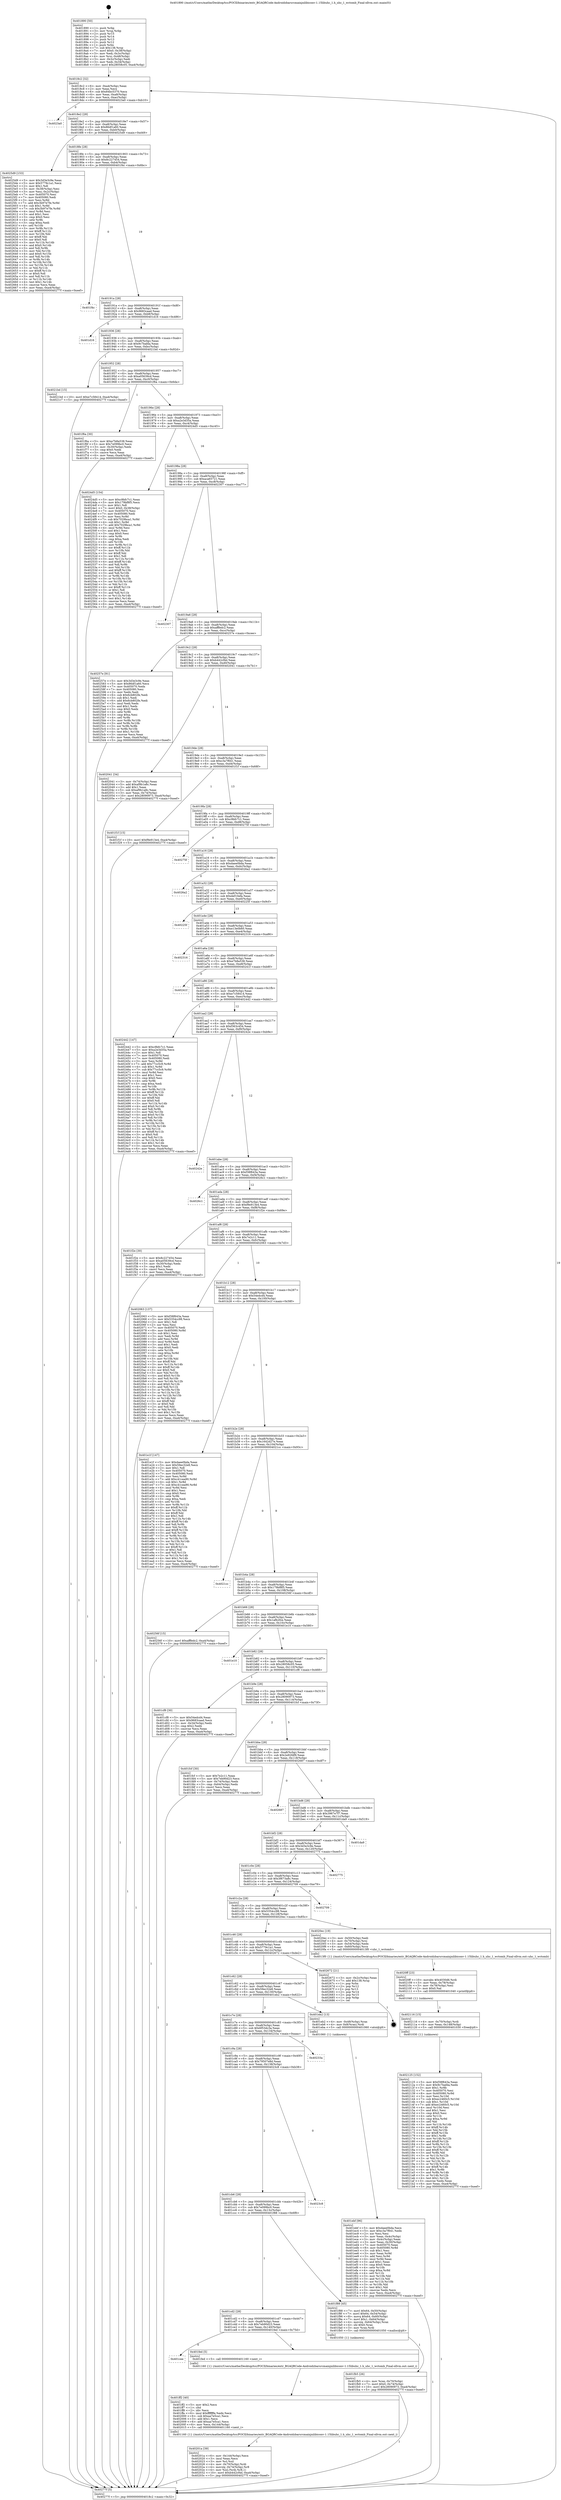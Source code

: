 digraph "0x401890" {
  label = "0x401890 (/mnt/c/Users/mathe/Desktop/tcc/POCII/binaries/extr_BGAQRCode-Androidzbarsrcmainjnilibiconv-1.15libuhc_1.h_uhc_1_wctomb_Final-ollvm.out::main(0))"
  labelloc = "t"
  node[shape=record]

  Entry [label="",width=0.3,height=0.3,shape=circle,fillcolor=black,style=filled]
  "0x4018c2" [label="{
     0x4018c2 [32]\l
     | [instrs]\l
     &nbsp;&nbsp;0x4018c2 \<+6\>: mov -0xa4(%rbp),%eax\l
     &nbsp;&nbsp;0x4018c8 \<+2\>: mov %eax,%ecx\l
     &nbsp;&nbsp;0x4018ca \<+6\>: sub $0x84bc5370,%ecx\l
     &nbsp;&nbsp;0x4018d0 \<+6\>: mov %eax,-0xa8(%rbp)\l
     &nbsp;&nbsp;0x4018d6 \<+6\>: mov %ecx,-0xac(%rbp)\l
     &nbsp;&nbsp;0x4018dc \<+6\>: je 00000000004023a0 \<main+0xb10\>\l
  }"]
  "0x4023a0" [label="{
     0x4023a0\l
  }", style=dashed]
  "0x4018e2" [label="{
     0x4018e2 [28]\l
     | [instrs]\l
     &nbsp;&nbsp;0x4018e2 \<+5\>: jmp 00000000004018e7 \<main+0x57\>\l
     &nbsp;&nbsp;0x4018e7 \<+6\>: mov -0xa8(%rbp),%eax\l
     &nbsp;&nbsp;0x4018ed \<+5\>: sub $0x86df1a60,%eax\l
     &nbsp;&nbsp;0x4018f2 \<+6\>: mov %eax,-0xb0(%rbp)\l
     &nbsp;&nbsp;0x4018f8 \<+6\>: je 00000000004025d9 \<main+0xd49\>\l
  }"]
  Exit [label="",width=0.3,height=0.3,shape=circle,fillcolor=black,style=filled,peripheries=2]
  "0x4025d9" [label="{
     0x4025d9 [153]\l
     | [instrs]\l
     &nbsp;&nbsp;0x4025d9 \<+5\>: mov $0x3d3e3c9e,%eax\l
     &nbsp;&nbsp;0x4025de \<+5\>: mov $0x5779c1a1,%ecx\l
     &nbsp;&nbsp;0x4025e3 \<+2\>: mov $0x1,%dl\l
     &nbsp;&nbsp;0x4025e5 \<+3\>: mov -0x38(%rbp),%esi\l
     &nbsp;&nbsp;0x4025e8 \<+3\>: mov %esi,-0x2c(%rbp)\l
     &nbsp;&nbsp;0x4025eb \<+7\>: mov 0x405070,%esi\l
     &nbsp;&nbsp;0x4025f2 \<+7\>: mov 0x405080,%edi\l
     &nbsp;&nbsp;0x4025f9 \<+3\>: mov %esi,%r8d\l
     &nbsp;&nbsp;0x4025fc \<+7\>: add $0x3b97e7fe,%r8d\l
     &nbsp;&nbsp;0x402603 \<+4\>: sub $0x1,%r8d\l
     &nbsp;&nbsp;0x402607 \<+7\>: sub $0x3b97e7fe,%r8d\l
     &nbsp;&nbsp;0x40260e \<+4\>: imul %r8d,%esi\l
     &nbsp;&nbsp;0x402612 \<+3\>: and $0x1,%esi\l
     &nbsp;&nbsp;0x402615 \<+3\>: cmp $0x0,%esi\l
     &nbsp;&nbsp;0x402618 \<+4\>: sete %r9b\l
     &nbsp;&nbsp;0x40261c \<+3\>: cmp $0xa,%edi\l
     &nbsp;&nbsp;0x40261f \<+4\>: setl %r10b\l
     &nbsp;&nbsp;0x402623 \<+3\>: mov %r9b,%r11b\l
     &nbsp;&nbsp;0x402626 \<+4\>: xor $0xff,%r11b\l
     &nbsp;&nbsp;0x40262a \<+3\>: mov %r10b,%bl\l
     &nbsp;&nbsp;0x40262d \<+3\>: xor $0xff,%bl\l
     &nbsp;&nbsp;0x402630 \<+3\>: xor $0x0,%dl\l
     &nbsp;&nbsp;0x402633 \<+3\>: mov %r11b,%r14b\l
     &nbsp;&nbsp;0x402636 \<+4\>: and $0x0,%r14b\l
     &nbsp;&nbsp;0x40263a \<+3\>: and %dl,%r9b\l
     &nbsp;&nbsp;0x40263d \<+3\>: mov %bl,%r15b\l
     &nbsp;&nbsp;0x402640 \<+4\>: and $0x0,%r15b\l
     &nbsp;&nbsp;0x402644 \<+3\>: and %dl,%r10b\l
     &nbsp;&nbsp;0x402647 \<+3\>: or %r9b,%r14b\l
     &nbsp;&nbsp;0x40264a \<+3\>: or %r10b,%r15b\l
     &nbsp;&nbsp;0x40264d \<+3\>: xor %r15b,%r14b\l
     &nbsp;&nbsp;0x402650 \<+3\>: or %bl,%r11b\l
     &nbsp;&nbsp;0x402653 \<+4\>: xor $0xff,%r11b\l
     &nbsp;&nbsp;0x402657 \<+3\>: or $0x0,%dl\l
     &nbsp;&nbsp;0x40265a \<+3\>: and %dl,%r11b\l
     &nbsp;&nbsp;0x40265d \<+3\>: or %r11b,%r14b\l
     &nbsp;&nbsp;0x402660 \<+4\>: test $0x1,%r14b\l
     &nbsp;&nbsp;0x402664 \<+3\>: cmovne %ecx,%eax\l
     &nbsp;&nbsp;0x402667 \<+6\>: mov %eax,-0xa4(%rbp)\l
     &nbsp;&nbsp;0x40266d \<+5\>: jmp 000000000040277f \<main+0xeef\>\l
  }"]
  "0x4018fe" [label="{
     0x4018fe [28]\l
     | [instrs]\l
     &nbsp;&nbsp;0x4018fe \<+5\>: jmp 0000000000401903 \<main+0x73\>\l
     &nbsp;&nbsp;0x401903 \<+6\>: mov -0xa8(%rbp),%eax\l
     &nbsp;&nbsp;0x401909 \<+5\>: sub $0x8c227454,%eax\l
     &nbsp;&nbsp;0x40190e \<+6\>: mov %eax,-0xb4(%rbp)\l
     &nbsp;&nbsp;0x401914 \<+6\>: je 0000000000401f4c \<main+0x6bc\>\l
  }"]
  "0x402125" [label="{
     0x402125 [152]\l
     | [instrs]\l
     &nbsp;&nbsp;0x402125 \<+5\>: mov $0xf38f643a,%eax\l
     &nbsp;&nbsp;0x40212a \<+5\>: mov $0x9c7bafda,%edx\l
     &nbsp;&nbsp;0x40212f \<+3\>: mov $0x1,%r8b\l
     &nbsp;&nbsp;0x402132 \<+7\>: mov 0x405070,%esi\l
     &nbsp;&nbsp;0x402139 \<+8\>: mov 0x405080,%r9d\l
     &nbsp;&nbsp;0x402141 \<+3\>: mov %esi,%r10d\l
     &nbsp;&nbsp;0x402144 \<+7\>: sub $0xec2460c5,%r10d\l
     &nbsp;&nbsp;0x40214b \<+4\>: sub $0x1,%r10d\l
     &nbsp;&nbsp;0x40214f \<+7\>: add $0xec2460c5,%r10d\l
     &nbsp;&nbsp;0x402156 \<+4\>: imul %r10d,%esi\l
     &nbsp;&nbsp;0x40215a \<+3\>: and $0x1,%esi\l
     &nbsp;&nbsp;0x40215d \<+3\>: cmp $0x0,%esi\l
     &nbsp;&nbsp;0x402160 \<+4\>: sete %r11b\l
     &nbsp;&nbsp;0x402164 \<+4\>: cmp $0xa,%r9d\l
     &nbsp;&nbsp;0x402168 \<+3\>: setl %bl\l
     &nbsp;&nbsp;0x40216b \<+3\>: mov %r11b,%r14b\l
     &nbsp;&nbsp;0x40216e \<+4\>: xor $0xff,%r14b\l
     &nbsp;&nbsp;0x402172 \<+3\>: mov %bl,%r15b\l
     &nbsp;&nbsp;0x402175 \<+4\>: xor $0xff,%r15b\l
     &nbsp;&nbsp;0x402179 \<+4\>: xor $0x1,%r8b\l
     &nbsp;&nbsp;0x40217d \<+3\>: mov %r14b,%r12b\l
     &nbsp;&nbsp;0x402180 \<+4\>: and $0xff,%r12b\l
     &nbsp;&nbsp;0x402184 \<+3\>: and %r8b,%r11b\l
     &nbsp;&nbsp;0x402187 \<+3\>: mov %r15b,%r13b\l
     &nbsp;&nbsp;0x40218a \<+4\>: and $0xff,%r13b\l
     &nbsp;&nbsp;0x40218e \<+3\>: and %r8b,%bl\l
     &nbsp;&nbsp;0x402191 \<+3\>: or %r11b,%r12b\l
     &nbsp;&nbsp;0x402194 \<+3\>: or %bl,%r13b\l
     &nbsp;&nbsp;0x402197 \<+3\>: xor %r13b,%r12b\l
     &nbsp;&nbsp;0x40219a \<+3\>: or %r15b,%r14b\l
     &nbsp;&nbsp;0x40219d \<+4\>: xor $0xff,%r14b\l
     &nbsp;&nbsp;0x4021a1 \<+4\>: or $0x1,%r8b\l
     &nbsp;&nbsp;0x4021a5 \<+3\>: and %r8b,%r14b\l
     &nbsp;&nbsp;0x4021a8 \<+3\>: or %r14b,%r12b\l
     &nbsp;&nbsp;0x4021ab \<+4\>: test $0x1,%r12b\l
     &nbsp;&nbsp;0x4021af \<+3\>: cmovne %edx,%eax\l
     &nbsp;&nbsp;0x4021b2 \<+6\>: mov %eax,-0xa4(%rbp)\l
     &nbsp;&nbsp;0x4021b8 \<+5\>: jmp 000000000040277f \<main+0xeef\>\l
  }"]
  "0x401f4c" [label="{
     0x401f4c\l
  }", style=dashed]
  "0x40191a" [label="{
     0x40191a [28]\l
     | [instrs]\l
     &nbsp;&nbsp;0x40191a \<+5\>: jmp 000000000040191f \<main+0x8f\>\l
     &nbsp;&nbsp;0x40191f \<+6\>: mov -0xa8(%rbp),%eax\l
     &nbsp;&nbsp;0x401925 \<+5\>: sub $0x9683caad,%eax\l
     &nbsp;&nbsp;0x40192a \<+6\>: mov %eax,-0xb8(%rbp)\l
     &nbsp;&nbsp;0x401930 \<+6\>: je 0000000000401d16 \<main+0x486\>\l
  }"]
  "0x402116" [label="{
     0x402116 [15]\l
     | [instrs]\l
     &nbsp;&nbsp;0x402116 \<+4\>: mov -0x70(%rbp),%rdi\l
     &nbsp;&nbsp;0x40211a \<+6\>: mov %eax,-0x148(%rbp)\l
     &nbsp;&nbsp;0x402120 \<+5\>: call 0000000000401030 \<free@plt\>\l
     | [calls]\l
     &nbsp;&nbsp;0x401030 \{1\} (unknown)\l
  }"]
  "0x401d16" [label="{
     0x401d16\l
  }", style=dashed]
  "0x401936" [label="{
     0x401936 [28]\l
     | [instrs]\l
     &nbsp;&nbsp;0x401936 \<+5\>: jmp 000000000040193b \<main+0xab\>\l
     &nbsp;&nbsp;0x40193b \<+6\>: mov -0xa8(%rbp),%eax\l
     &nbsp;&nbsp;0x401941 \<+5\>: sub $0x9c7bafda,%eax\l
     &nbsp;&nbsp;0x401946 \<+6\>: mov %eax,-0xbc(%rbp)\l
     &nbsp;&nbsp;0x40194c \<+6\>: je 00000000004021bd \<main+0x92d\>\l
  }"]
  "0x4020ff" [label="{
     0x4020ff [23]\l
     | [instrs]\l
     &nbsp;&nbsp;0x4020ff \<+10\>: movabs $0x4030d6,%rdi\l
     &nbsp;&nbsp;0x402109 \<+3\>: mov %eax,-0x78(%rbp)\l
     &nbsp;&nbsp;0x40210c \<+3\>: mov -0x78(%rbp),%esi\l
     &nbsp;&nbsp;0x40210f \<+2\>: mov $0x0,%al\l
     &nbsp;&nbsp;0x402111 \<+5\>: call 0000000000401040 \<printf@plt\>\l
     | [calls]\l
     &nbsp;&nbsp;0x401040 \{1\} (unknown)\l
  }"]
  "0x4021bd" [label="{
     0x4021bd [15]\l
     | [instrs]\l
     &nbsp;&nbsp;0x4021bd \<+10\>: movl $0xe7c58414,-0xa4(%rbp)\l
     &nbsp;&nbsp;0x4021c7 \<+5\>: jmp 000000000040277f \<main+0xeef\>\l
  }"]
  "0x401952" [label="{
     0x401952 [28]\l
     | [instrs]\l
     &nbsp;&nbsp;0x401952 \<+5\>: jmp 0000000000401957 \<main+0xc7\>\l
     &nbsp;&nbsp;0x401957 \<+6\>: mov -0xa8(%rbp),%eax\l
     &nbsp;&nbsp;0x40195d \<+5\>: sub $0xa05639cd,%eax\l
     &nbsp;&nbsp;0x401962 \<+6\>: mov %eax,-0xc0(%rbp)\l
     &nbsp;&nbsp;0x401968 \<+6\>: je 0000000000401f6a \<main+0x6da\>\l
  }"]
  "0x40201a" [label="{
     0x40201a [39]\l
     | [instrs]\l
     &nbsp;&nbsp;0x40201a \<+6\>: mov -0x144(%rbp),%ecx\l
     &nbsp;&nbsp;0x402020 \<+3\>: imul %eax,%ecx\l
     &nbsp;&nbsp;0x402023 \<+3\>: mov %cl,%sil\l
     &nbsp;&nbsp;0x402026 \<+4\>: mov -0x70(%rbp),%rdi\l
     &nbsp;&nbsp;0x40202a \<+4\>: movslq -0x74(%rbp),%r8\l
     &nbsp;&nbsp;0x40202e \<+4\>: mov %sil,(%rdi,%r8,1)\l
     &nbsp;&nbsp;0x402032 \<+10\>: movl $0xb442cf4d,-0xa4(%rbp)\l
     &nbsp;&nbsp;0x40203c \<+5\>: jmp 000000000040277f \<main+0xeef\>\l
  }"]
  "0x401f6a" [label="{
     0x401f6a [30]\l
     | [instrs]\l
     &nbsp;&nbsp;0x401f6a \<+5\>: mov $0xe7b8a538,%eax\l
     &nbsp;&nbsp;0x401f6f \<+5\>: mov $0x7e099bc0,%ecx\l
     &nbsp;&nbsp;0x401f74 \<+3\>: mov -0x30(%rbp),%edx\l
     &nbsp;&nbsp;0x401f77 \<+3\>: cmp $0x0,%edx\l
     &nbsp;&nbsp;0x401f7a \<+3\>: cmove %ecx,%eax\l
     &nbsp;&nbsp;0x401f7d \<+6\>: mov %eax,-0xa4(%rbp)\l
     &nbsp;&nbsp;0x401f83 \<+5\>: jmp 000000000040277f \<main+0xeef\>\l
  }"]
  "0x40196e" [label="{
     0x40196e [28]\l
     | [instrs]\l
     &nbsp;&nbsp;0x40196e \<+5\>: jmp 0000000000401973 \<main+0xe3\>\l
     &nbsp;&nbsp;0x401973 \<+6\>: mov -0xa8(%rbp),%eax\l
     &nbsp;&nbsp;0x401979 \<+5\>: sub $0xa2e3d35a,%eax\l
     &nbsp;&nbsp;0x40197e \<+6\>: mov %eax,-0xc4(%rbp)\l
     &nbsp;&nbsp;0x401984 \<+6\>: je 00000000004024d5 \<main+0xc45\>\l
  }"]
  "0x401ff2" [label="{
     0x401ff2 [40]\l
     | [instrs]\l
     &nbsp;&nbsp;0x401ff2 \<+5\>: mov $0x2,%ecx\l
     &nbsp;&nbsp;0x401ff7 \<+1\>: cltd\l
     &nbsp;&nbsp;0x401ff8 \<+2\>: idiv %ecx\l
     &nbsp;&nbsp;0x401ffa \<+6\>: imul $0xfffffffe,%edx,%ecx\l
     &nbsp;&nbsp;0x402000 \<+6\>: sub $0xaa7e5ca1,%ecx\l
     &nbsp;&nbsp;0x402006 \<+3\>: add $0x1,%ecx\l
     &nbsp;&nbsp;0x402009 \<+6\>: add $0xaa7e5ca1,%ecx\l
     &nbsp;&nbsp;0x40200f \<+6\>: mov %ecx,-0x144(%rbp)\l
     &nbsp;&nbsp;0x402015 \<+5\>: call 0000000000401160 \<next_i\>\l
     | [calls]\l
     &nbsp;&nbsp;0x401160 \{1\} (/mnt/c/Users/mathe/Desktop/tcc/POCII/binaries/extr_BGAQRCode-Androidzbarsrcmainjnilibiconv-1.15libuhc_1.h_uhc_1_wctomb_Final-ollvm.out::next_i)\l
  }"]
  "0x4024d5" [label="{
     0x4024d5 [154]\l
     | [instrs]\l
     &nbsp;&nbsp;0x4024d5 \<+5\>: mov $0xc9bfc7c1,%eax\l
     &nbsp;&nbsp;0x4024da \<+5\>: mov $0x179bf8f5,%ecx\l
     &nbsp;&nbsp;0x4024df \<+2\>: mov $0x1,%dl\l
     &nbsp;&nbsp;0x4024e1 \<+7\>: movl $0x0,-0x38(%rbp)\l
     &nbsp;&nbsp;0x4024e8 \<+7\>: mov 0x405070,%esi\l
     &nbsp;&nbsp;0x4024ef \<+7\>: mov 0x405080,%edi\l
     &nbsp;&nbsp;0x4024f6 \<+3\>: mov %esi,%r8d\l
     &nbsp;&nbsp;0x4024f9 \<+7\>: sub $0x7029bca1,%r8d\l
     &nbsp;&nbsp;0x402500 \<+4\>: sub $0x1,%r8d\l
     &nbsp;&nbsp;0x402504 \<+7\>: add $0x7029bca1,%r8d\l
     &nbsp;&nbsp;0x40250b \<+4\>: imul %r8d,%esi\l
     &nbsp;&nbsp;0x40250f \<+3\>: and $0x1,%esi\l
     &nbsp;&nbsp;0x402512 \<+3\>: cmp $0x0,%esi\l
     &nbsp;&nbsp;0x402515 \<+4\>: sete %r9b\l
     &nbsp;&nbsp;0x402519 \<+3\>: cmp $0xa,%edi\l
     &nbsp;&nbsp;0x40251c \<+4\>: setl %r10b\l
     &nbsp;&nbsp;0x402520 \<+3\>: mov %r9b,%r11b\l
     &nbsp;&nbsp;0x402523 \<+4\>: xor $0xff,%r11b\l
     &nbsp;&nbsp;0x402527 \<+3\>: mov %r10b,%bl\l
     &nbsp;&nbsp;0x40252a \<+3\>: xor $0xff,%bl\l
     &nbsp;&nbsp;0x40252d \<+3\>: xor $0x1,%dl\l
     &nbsp;&nbsp;0x402530 \<+3\>: mov %r11b,%r14b\l
     &nbsp;&nbsp;0x402533 \<+4\>: and $0xff,%r14b\l
     &nbsp;&nbsp;0x402537 \<+3\>: and %dl,%r9b\l
     &nbsp;&nbsp;0x40253a \<+3\>: mov %bl,%r15b\l
     &nbsp;&nbsp;0x40253d \<+4\>: and $0xff,%r15b\l
     &nbsp;&nbsp;0x402541 \<+3\>: and %dl,%r10b\l
     &nbsp;&nbsp;0x402544 \<+3\>: or %r9b,%r14b\l
     &nbsp;&nbsp;0x402547 \<+3\>: or %r10b,%r15b\l
     &nbsp;&nbsp;0x40254a \<+3\>: xor %r15b,%r14b\l
     &nbsp;&nbsp;0x40254d \<+3\>: or %bl,%r11b\l
     &nbsp;&nbsp;0x402550 \<+4\>: xor $0xff,%r11b\l
     &nbsp;&nbsp;0x402554 \<+3\>: or $0x1,%dl\l
     &nbsp;&nbsp;0x402557 \<+3\>: and %dl,%r11b\l
     &nbsp;&nbsp;0x40255a \<+3\>: or %r11b,%r14b\l
     &nbsp;&nbsp;0x40255d \<+4\>: test $0x1,%r14b\l
     &nbsp;&nbsp;0x402561 \<+3\>: cmovne %ecx,%eax\l
     &nbsp;&nbsp;0x402564 \<+6\>: mov %eax,-0xa4(%rbp)\l
     &nbsp;&nbsp;0x40256a \<+5\>: jmp 000000000040277f \<main+0xeef\>\l
  }"]
  "0x40198a" [label="{
     0x40198a [28]\l
     | [instrs]\l
     &nbsp;&nbsp;0x40198a \<+5\>: jmp 000000000040198f \<main+0xff\>\l
     &nbsp;&nbsp;0x40198f \<+6\>: mov -0xa8(%rbp),%eax\l
     &nbsp;&nbsp;0x401995 \<+5\>: sub $0xaca65721,%eax\l
     &nbsp;&nbsp;0x40199a \<+6\>: mov %eax,-0xc8(%rbp)\l
     &nbsp;&nbsp;0x4019a0 \<+6\>: je 0000000000402307 \<main+0xa77\>\l
  }"]
  "0x401cee" [label="{
     0x401cee\l
  }", style=dashed]
  "0x402307" [label="{
     0x402307\l
  }", style=dashed]
  "0x4019a6" [label="{
     0x4019a6 [28]\l
     | [instrs]\l
     &nbsp;&nbsp;0x4019a6 \<+5\>: jmp 00000000004019ab \<main+0x11b\>\l
     &nbsp;&nbsp;0x4019ab \<+6\>: mov -0xa8(%rbp),%eax\l
     &nbsp;&nbsp;0x4019b1 \<+5\>: sub $0xafffedc2,%eax\l
     &nbsp;&nbsp;0x4019b6 \<+6\>: mov %eax,-0xcc(%rbp)\l
     &nbsp;&nbsp;0x4019bc \<+6\>: je 000000000040257e \<main+0xcee\>\l
  }"]
  "0x401fed" [label="{
     0x401fed [5]\l
     | [instrs]\l
     &nbsp;&nbsp;0x401fed \<+5\>: call 0000000000401160 \<next_i\>\l
     | [calls]\l
     &nbsp;&nbsp;0x401160 \{1\} (/mnt/c/Users/mathe/Desktop/tcc/POCII/binaries/extr_BGAQRCode-Androidzbarsrcmainjnilibiconv-1.15libuhc_1.h_uhc_1_wctomb_Final-ollvm.out::next_i)\l
  }"]
  "0x40257e" [label="{
     0x40257e [91]\l
     | [instrs]\l
     &nbsp;&nbsp;0x40257e \<+5\>: mov $0x3d3e3c9e,%eax\l
     &nbsp;&nbsp;0x402583 \<+5\>: mov $0x86df1a60,%ecx\l
     &nbsp;&nbsp;0x402588 \<+7\>: mov 0x405070,%edx\l
     &nbsp;&nbsp;0x40258f \<+7\>: mov 0x405080,%esi\l
     &nbsp;&nbsp;0x402596 \<+2\>: mov %edx,%edi\l
     &nbsp;&nbsp;0x402598 \<+6\>: sub $0x6cb802fe,%edi\l
     &nbsp;&nbsp;0x40259e \<+3\>: sub $0x1,%edi\l
     &nbsp;&nbsp;0x4025a1 \<+6\>: add $0x6cb802fe,%edi\l
     &nbsp;&nbsp;0x4025a7 \<+3\>: imul %edi,%edx\l
     &nbsp;&nbsp;0x4025aa \<+3\>: and $0x1,%edx\l
     &nbsp;&nbsp;0x4025ad \<+3\>: cmp $0x0,%edx\l
     &nbsp;&nbsp;0x4025b0 \<+4\>: sete %r8b\l
     &nbsp;&nbsp;0x4025b4 \<+3\>: cmp $0xa,%esi\l
     &nbsp;&nbsp;0x4025b7 \<+4\>: setl %r9b\l
     &nbsp;&nbsp;0x4025bb \<+3\>: mov %r8b,%r10b\l
     &nbsp;&nbsp;0x4025be \<+3\>: and %r9b,%r10b\l
     &nbsp;&nbsp;0x4025c1 \<+3\>: xor %r9b,%r8b\l
     &nbsp;&nbsp;0x4025c4 \<+3\>: or %r8b,%r10b\l
     &nbsp;&nbsp;0x4025c7 \<+4\>: test $0x1,%r10b\l
     &nbsp;&nbsp;0x4025cb \<+3\>: cmovne %ecx,%eax\l
     &nbsp;&nbsp;0x4025ce \<+6\>: mov %eax,-0xa4(%rbp)\l
     &nbsp;&nbsp;0x4025d4 \<+5\>: jmp 000000000040277f \<main+0xeef\>\l
  }"]
  "0x4019c2" [label="{
     0x4019c2 [28]\l
     | [instrs]\l
     &nbsp;&nbsp;0x4019c2 \<+5\>: jmp 00000000004019c7 \<main+0x137\>\l
     &nbsp;&nbsp;0x4019c7 \<+6\>: mov -0xa8(%rbp),%eax\l
     &nbsp;&nbsp;0x4019cd \<+5\>: sub $0xb442cf4d,%eax\l
     &nbsp;&nbsp;0x4019d2 \<+6\>: mov %eax,-0xd0(%rbp)\l
     &nbsp;&nbsp;0x4019d8 \<+6\>: je 0000000000402041 \<main+0x7b1\>\l
  }"]
  "0x401fb5" [label="{
     0x401fb5 [26]\l
     | [instrs]\l
     &nbsp;&nbsp;0x401fb5 \<+4\>: mov %rax,-0x70(%rbp)\l
     &nbsp;&nbsp;0x401fb9 \<+7\>: movl $0x0,-0x74(%rbp)\l
     &nbsp;&nbsp;0x401fc0 \<+10\>: movl $0x28090973,-0xa4(%rbp)\l
     &nbsp;&nbsp;0x401fca \<+5\>: jmp 000000000040277f \<main+0xeef\>\l
  }"]
  "0x402041" [label="{
     0x402041 [34]\l
     | [instrs]\l
     &nbsp;&nbsp;0x402041 \<+3\>: mov -0x74(%rbp),%eax\l
     &nbsp;&nbsp;0x402044 \<+5\>: add $0xaf9b1a8c,%eax\l
     &nbsp;&nbsp;0x402049 \<+3\>: add $0x1,%eax\l
     &nbsp;&nbsp;0x40204c \<+5\>: sub $0xaf9b1a8c,%eax\l
     &nbsp;&nbsp;0x402051 \<+3\>: mov %eax,-0x74(%rbp)\l
     &nbsp;&nbsp;0x402054 \<+10\>: movl $0x28090973,-0xa4(%rbp)\l
     &nbsp;&nbsp;0x40205e \<+5\>: jmp 000000000040277f \<main+0xeef\>\l
  }"]
  "0x4019de" [label="{
     0x4019de [28]\l
     | [instrs]\l
     &nbsp;&nbsp;0x4019de \<+5\>: jmp 00000000004019e3 \<main+0x153\>\l
     &nbsp;&nbsp;0x4019e3 \<+6\>: mov -0xa8(%rbp),%eax\l
     &nbsp;&nbsp;0x4019e9 \<+5\>: sub $0xc3a7f641,%eax\l
     &nbsp;&nbsp;0x4019ee \<+6\>: mov %eax,-0xd4(%rbp)\l
     &nbsp;&nbsp;0x4019f4 \<+6\>: je 0000000000401f1f \<main+0x68f\>\l
  }"]
  "0x401cd2" [label="{
     0x401cd2 [28]\l
     | [instrs]\l
     &nbsp;&nbsp;0x401cd2 \<+5\>: jmp 0000000000401cd7 \<main+0x447\>\l
     &nbsp;&nbsp;0x401cd7 \<+6\>: mov -0xa8(%rbp),%eax\l
     &nbsp;&nbsp;0x401cdd \<+5\>: sub $0x7eb90d23,%eax\l
     &nbsp;&nbsp;0x401ce2 \<+6\>: mov %eax,-0x140(%rbp)\l
     &nbsp;&nbsp;0x401ce8 \<+6\>: je 0000000000401fed \<main+0x75d\>\l
  }"]
  "0x401f1f" [label="{
     0x401f1f [15]\l
     | [instrs]\l
     &nbsp;&nbsp;0x401f1f \<+10\>: movl $0xf9e913e4,-0xa4(%rbp)\l
     &nbsp;&nbsp;0x401f29 \<+5\>: jmp 000000000040277f \<main+0xeef\>\l
  }"]
  "0x4019fa" [label="{
     0x4019fa [28]\l
     | [instrs]\l
     &nbsp;&nbsp;0x4019fa \<+5\>: jmp 00000000004019ff \<main+0x16f\>\l
     &nbsp;&nbsp;0x4019ff \<+6\>: mov -0xa8(%rbp),%eax\l
     &nbsp;&nbsp;0x401a05 \<+5\>: sub $0xc9bfc7c1,%eax\l
     &nbsp;&nbsp;0x401a0a \<+6\>: mov %eax,-0xd8(%rbp)\l
     &nbsp;&nbsp;0x401a10 \<+6\>: je 000000000040275f \<main+0xecf\>\l
  }"]
  "0x401f88" [label="{
     0x401f88 [45]\l
     | [instrs]\l
     &nbsp;&nbsp;0x401f88 \<+7\>: movl $0x64,-0x50(%rbp)\l
     &nbsp;&nbsp;0x401f8f \<+7\>: movl $0x64,-0x54(%rbp)\l
     &nbsp;&nbsp;0x401f96 \<+8\>: movq $0x64,-0x60(%rbp)\l
     &nbsp;&nbsp;0x401f9e \<+7\>: movl $0x1,-0x64(%rbp)\l
     &nbsp;&nbsp;0x401fa5 \<+4\>: movslq -0x64(%rbp),%rax\l
     &nbsp;&nbsp;0x401fa9 \<+4\>: shl $0x0,%rax\l
     &nbsp;&nbsp;0x401fad \<+3\>: mov %rax,%rdi\l
     &nbsp;&nbsp;0x401fb0 \<+5\>: call 0000000000401050 \<malloc@plt\>\l
     | [calls]\l
     &nbsp;&nbsp;0x401050 \{1\} (unknown)\l
  }"]
  "0x40275f" [label="{
     0x40275f\l
  }", style=dashed]
  "0x401a16" [label="{
     0x401a16 [28]\l
     | [instrs]\l
     &nbsp;&nbsp;0x401a16 \<+5\>: jmp 0000000000401a1b \<main+0x18b\>\l
     &nbsp;&nbsp;0x401a1b \<+6\>: mov -0xa8(%rbp),%eax\l
     &nbsp;&nbsp;0x401a21 \<+5\>: sub $0xdaee0bda,%eax\l
     &nbsp;&nbsp;0x401a26 \<+6\>: mov %eax,-0xdc(%rbp)\l
     &nbsp;&nbsp;0x401a2c \<+6\>: je 00000000004026a2 \<main+0xe12\>\l
  }"]
  "0x401cb6" [label="{
     0x401cb6 [28]\l
     | [instrs]\l
     &nbsp;&nbsp;0x401cb6 \<+5\>: jmp 0000000000401cbb \<main+0x42b\>\l
     &nbsp;&nbsp;0x401cbb \<+6\>: mov -0xa8(%rbp),%eax\l
     &nbsp;&nbsp;0x401cc1 \<+5\>: sub $0x7e099bc0,%eax\l
     &nbsp;&nbsp;0x401cc6 \<+6\>: mov %eax,-0x13c(%rbp)\l
     &nbsp;&nbsp;0x401ccc \<+6\>: je 0000000000401f88 \<main+0x6f8\>\l
  }"]
  "0x4026a2" [label="{
     0x4026a2\l
  }", style=dashed]
  "0x401a32" [label="{
     0x401a32 [28]\l
     | [instrs]\l
     &nbsp;&nbsp;0x401a32 \<+5\>: jmp 0000000000401a37 \<main+0x1a7\>\l
     &nbsp;&nbsp;0x401a37 \<+6\>: mov -0xa8(%rbp),%eax\l
     &nbsp;&nbsp;0x401a3d \<+5\>: sub $0xdef10efa,%eax\l
     &nbsp;&nbsp;0x401a42 \<+6\>: mov %eax,-0xe0(%rbp)\l
     &nbsp;&nbsp;0x401a48 \<+6\>: je 000000000040225f \<main+0x9cf\>\l
  }"]
  "0x4023c8" [label="{
     0x4023c8\l
  }", style=dashed]
  "0x40225f" [label="{
     0x40225f\l
  }", style=dashed]
  "0x401a4e" [label="{
     0x401a4e [28]\l
     | [instrs]\l
     &nbsp;&nbsp;0x401a4e \<+5\>: jmp 0000000000401a53 \<main+0x1c3\>\l
     &nbsp;&nbsp;0x401a53 \<+6\>: mov -0xa8(%rbp),%eax\l
     &nbsp;&nbsp;0x401a59 \<+5\>: sub $0xe13e0b60,%eax\l
     &nbsp;&nbsp;0x401a5e \<+6\>: mov %eax,-0xe4(%rbp)\l
     &nbsp;&nbsp;0x401a64 \<+6\>: je 0000000000402316 \<main+0xa86\>\l
  }"]
  "0x401c9a" [label="{
     0x401c9a [28]\l
     | [instrs]\l
     &nbsp;&nbsp;0x401c9a \<+5\>: jmp 0000000000401c9f \<main+0x40f\>\l
     &nbsp;&nbsp;0x401c9f \<+6\>: mov -0xa8(%rbp),%eax\l
     &nbsp;&nbsp;0x401ca5 \<+5\>: sub $0x79507e8d,%eax\l
     &nbsp;&nbsp;0x401caa \<+6\>: mov %eax,-0x138(%rbp)\l
     &nbsp;&nbsp;0x401cb0 \<+6\>: je 00000000004023c8 \<main+0xb38\>\l
  }"]
  "0x402316" [label="{
     0x402316\l
  }", style=dashed]
  "0x401a6a" [label="{
     0x401a6a [28]\l
     | [instrs]\l
     &nbsp;&nbsp;0x401a6a \<+5\>: jmp 0000000000401a6f \<main+0x1df\>\l
     &nbsp;&nbsp;0x401a6f \<+6\>: mov -0xa8(%rbp),%eax\l
     &nbsp;&nbsp;0x401a75 \<+5\>: sub $0xe7b8a538,%eax\l
     &nbsp;&nbsp;0x401a7a \<+6\>: mov %eax,-0xe8(%rbp)\l
     &nbsp;&nbsp;0x401a80 \<+6\>: je 000000000040241f \<main+0xb8f\>\l
  }"]
  "0x40233a" [label="{
     0x40233a\l
  }", style=dashed]
  "0x40241f" [label="{
     0x40241f\l
  }", style=dashed]
  "0x401a86" [label="{
     0x401a86 [28]\l
     | [instrs]\l
     &nbsp;&nbsp;0x401a86 \<+5\>: jmp 0000000000401a8b \<main+0x1fb\>\l
     &nbsp;&nbsp;0x401a8b \<+6\>: mov -0xa8(%rbp),%eax\l
     &nbsp;&nbsp;0x401a91 \<+5\>: sub $0xe7c58414,%eax\l
     &nbsp;&nbsp;0x401a96 \<+6\>: mov %eax,-0xec(%rbp)\l
     &nbsp;&nbsp;0x401a9c \<+6\>: je 0000000000402442 \<main+0xbb2\>\l
  }"]
  "0x401ebf" [label="{
     0x401ebf [96]\l
     | [instrs]\l
     &nbsp;&nbsp;0x401ebf \<+5\>: mov $0xdaee0bda,%ecx\l
     &nbsp;&nbsp;0x401ec4 \<+5\>: mov $0xc3a7f641,%edx\l
     &nbsp;&nbsp;0x401ec9 \<+2\>: xor %esi,%esi\l
     &nbsp;&nbsp;0x401ecb \<+3\>: mov %eax,-0x4c(%rbp)\l
     &nbsp;&nbsp;0x401ece \<+3\>: mov -0x4c(%rbp),%eax\l
     &nbsp;&nbsp;0x401ed1 \<+3\>: mov %eax,-0x30(%rbp)\l
     &nbsp;&nbsp;0x401ed4 \<+7\>: mov 0x405070,%eax\l
     &nbsp;&nbsp;0x401edb \<+8\>: mov 0x405080,%r8d\l
     &nbsp;&nbsp;0x401ee3 \<+3\>: sub $0x1,%esi\l
     &nbsp;&nbsp;0x401ee6 \<+3\>: mov %eax,%r9d\l
     &nbsp;&nbsp;0x401ee9 \<+3\>: add %esi,%r9d\l
     &nbsp;&nbsp;0x401eec \<+4\>: imul %r9d,%eax\l
     &nbsp;&nbsp;0x401ef0 \<+3\>: and $0x1,%eax\l
     &nbsp;&nbsp;0x401ef3 \<+3\>: cmp $0x0,%eax\l
     &nbsp;&nbsp;0x401ef6 \<+4\>: sete %r10b\l
     &nbsp;&nbsp;0x401efa \<+4\>: cmp $0xa,%r8d\l
     &nbsp;&nbsp;0x401efe \<+4\>: setl %r11b\l
     &nbsp;&nbsp;0x401f02 \<+3\>: mov %r10b,%bl\l
     &nbsp;&nbsp;0x401f05 \<+3\>: and %r11b,%bl\l
     &nbsp;&nbsp;0x401f08 \<+3\>: xor %r11b,%r10b\l
     &nbsp;&nbsp;0x401f0b \<+3\>: or %r10b,%bl\l
     &nbsp;&nbsp;0x401f0e \<+3\>: test $0x1,%bl\l
     &nbsp;&nbsp;0x401f11 \<+3\>: cmovne %edx,%ecx\l
     &nbsp;&nbsp;0x401f14 \<+6\>: mov %ecx,-0xa4(%rbp)\l
     &nbsp;&nbsp;0x401f1a \<+5\>: jmp 000000000040277f \<main+0xeef\>\l
  }"]
  "0x402442" [label="{
     0x402442 [147]\l
     | [instrs]\l
     &nbsp;&nbsp;0x402442 \<+5\>: mov $0xc9bfc7c1,%eax\l
     &nbsp;&nbsp;0x402447 \<+5\>: mov $0xa2e3d35a,%ecx\l
     &nbsp;&nbsp;0x40244c \<+2\>: mov $0x1,%dl\l
     &nbsp;&nbsp;0x40244e \<+7\>: mov 0x405070,%esi\l
     &nbsp;&nbsp;0x402455 \<+7\>: mov 0x405080,%edi\l
     &nbsp;&nbsp;0x40245c \<+3\>: mov %esi,%r8d\l
     &nbsp;&nbsp;0x40245f \<+7\>: add $0x77cc5c9,%r8d\l
     &nbsp;&nbsp;0x402466 \<+4\>: sub $0x1,%r8d\l
     &nbsp;&nbsp;0x40246a \<+7\>: sub $0x77cc5c9,%r8d\l
     &nbsp;&nbsp;0x402471 \<+4\>: imul %r8d,%esi\l
     &nbsp;&nbsp;0x402475 \<+3\>: and $0x1,%esi\l
     &nbsp;&nbsp;0x402478 \<+3\>: cmp $0x0,%esi\l
     &nbsp;&nbsp;0x40247b \<+4\>: sete %r9b\l
     &nbsp;&nbsp;0x40247f \<+3\>: cmp $0xa,%edi\l
     &nbsp;&nbsp;0x402482 \<+4\>: setl %r10b\l
     &nbsp;&nbsp;0x402486 \<+3\>: mov %r9b,%r11b\l
     &nbsp;&nbsp;0x402489 \<+4\>: xor $0xff,%r11b\l
     &nbsp;&nbsp;0x40248d \<+3\>: mov %r10b,%bl\l
     &nbsp;&nbsp;0x402490 \<+3\>: xor $0xff,%bl\l
     &nbsp;&nbsp;0x402493 \<+3\>: xor $0x0,%dl\l
     &nbsp;&nbsp;0x402496 \<+3\>: mov %r11b,%r14b\l
     &nbsp;&nbsp;0x402499 \<+4\>: and $0x0,%r14b\l
     &nbsp;&nbsp;0x40249d \<+3\>: and %dl,%r9b\l
     &nbsp;&nbsp;0x4024a0 \<+3\>: mov %bl,%r15b\l
     &nbsp;&nbsp;0x4024a3 \<+4\>: and $0x0,%r15b\l
     &nbsp;&nbsp;0x4024a7 \<+3\>: and %dl,%r10b\l
     &nbsp;&nbsp;0x4024aa \<+3\>: or %r9b,%r14b\l
     &nbsp;&nbsp;0x4024ad \<+3\>: or %r10b,%r15b\l
     &nbsp;&nbsp;0x4024b0 \<+3\>: xor %r15b,%r14b\l
     &nbsp;&nbsp;0x4024b3 \<+3\>: or %bl,%r11b\l
     &nbsp;&nbsp;0x4024b6 \<+4\>: xor $0xff,%r11b\l
     &nbsp;&nbsp;0x4024ba \<+3\>: or $0x0,%dl\l
     &nbsp;&nbsp;0x4024bd \<+3\>: and %dl,%r11b\l
     &nbsp;&nbsp;0x4024c0 \<+3\>: or %r11b,%r14b\l
     &nbsp;&nbsp;0x4024c3 \<+4\>: test $0x1,%r14b\l
     &nbsp;&nbsp;0x4024c7 \<+3\>: cmovne %ecx,%eax\l
     &nbsp;&nbsp;0x4024ca \<+6\>: mov %eax,-0xa4(%rbp)\l
     &nbsp;&nbsp;0x4024d0 \<+5\>: jmp 000000000040277f \<main+0xeef\>\l
  }"]
  "0x401aa2" [label="{
     0x401aa2 [28]\l
     | [instrs]\l
     &nbsp;&nbsp;0x401aa2 \<+5\>: jmp 0000000000401aa7 \<main+0x217\>\l
     &nbsp;&nbsp;0x401aa7 \<+6\>: mov -0xa8(%rbp),%eax\l
     &nbsp;&nbsp;0x401aad \<+5\>: sub $0xf363c454,%eax\l
     &nbsp;&nbsp;0x401ab2 \<+6\>: mov %eax,-0xf0(%rbp)\l
     &nbsp;&nbsp;0x401ab8 \<+6\>: je 000000000040242e \<main+0xb9e\>\l
  }"]
  "0x401c7e" [label="{
     0x401c7e [28]\l
     | [instrs]\l
     &nbsp;&nbsp;0x401c7e \<+5\>: jmp 0000000000401c83 \<main+0x3f3\>\l
     &nbsp;&nbsp;0x401c83 \<+6\>: mov -0xa8(%rbp),%eax\l
     &nbsp;&nbsp;0x401c89 \<+5\>: sub $0x6f53dc3a,%eax\l
     &nbsp;&nbsp;0x401c8e \<+6\>: mov %eax,-0x134(%rbp)\l
     &nbsp;&nbsp;0x401c94 \<+6\>: je 000000000040233a \<main+0xaaa\>\l
  }"]
  "0x40242e" [label="{
     0x40242e\l
  }", style=dashed]
  "0x401abe" [label="{
     0x401abe [28]\l
     | [instrs]\l
     &nbsp;&nbsp;0x401abe \<+5\>: jmp 0000000000401ac3 \<main+0x233\>\l
     &nbsp;&nbsp;0x401ac3 \<+6\>: mov -0xa8(%rbp),%eax\l
     &nbsp;&nbsp;0x401ac9 \<+5\>: sub $0xf38f643a,%eax\l
     &nbsp;&nbsp;0x401ace \<+6\>: mov %eax,-0xf4(%rbp)\l
     &nbsp;&nbsp;0x401ad4 \<+6\>: je 00000000004026c1 \<main+0xe31\>\l
  }"]
  "0x401eb2" [label="{
     0x401eb2 [13]\l
     | [instrs]\l
     &nbsp;&nbsp;0x401eb2 \<+4\>: mov -0x48(%rbp),%rax\l
     &nbsp;&nbsp;0x401eb6 \<+4\>: mov 0x8(%rax),%rdi\l
     &nbsp;&nbsp;0x401eba \<+5\>: call 0000000000401060 \<atoi@plt\>\l
     | [calls]\l
     &nbsp;&nbsp;0x401060 \{1\} (unknown)\l
  }"]
  "0x4026c1" [label="{
     0x4026c1\l
  }", style=dashed]
  "0x401ada" [label="{
     0x401ada [28]\l
     | [instrs]\l
     &nbsp;&nbsp;0x401ada \<+5\>: jmp 0000000000401adf \<main+0x24f\>\l
     &nbsp;&nbsp;0x401adf \<+6\>: mov -0xa8(%rbp),%eax\l
     &nbsp;&nbsp;0x401ae5 \<+5\>: sub $0xf9e913e4,%eax\l
     &nbsp;&nbsp;0x401aea \<+6\>: mov %eax,-0xf8(%rbp)\l
     &nbsp;&nbsp;0x401af0 \<+6\>: je 0000000000401f2e \<main+0x69e\>\l
  }"]
  "0x401c62" [label="{
     0x401c62 [28]\l
     | [instrs]\l
     &nbsp;&nbsp;0x401c62 \<+5\>: jmp 0000000000401c67 \<main+0x3d7\>\l
     &nbsp;&nbsp;0x401c67 \<+6\>: mov -0xa8(%rbp),%eax\l
     &nbsp;&nbsp;0x401c6d \<+5\>: sub $0x59ec32e8,%eax\l
     &nbsp;&nbsp;0x401c72 \<+6\>: mov %eax,-0x130(%rbp)\l
     &nbsp;&nbsp;0x401c78 \<+6\>: je 0000000000401eb2 \<main+0x622\>\l
  }"]
  "0x401f2e" [label="{
     0x401f2e [30]\l
     | [instrs]\l
     &nbsp;&nbsp;0x401f2e \<+5\>: mov $0x8c227454,%eax\l
     &nbsp;&nbsp;0x401f33 \<+5\>: mov $0xa05639cd,%ecx\l
     &nbsp;&nbsp;0x401f38 \<+3\>: mov -0x30(%rbp),%edx\l
     &nbsp;&nbsp;0x401f3b \<+3\>: cmp $0x1,%edx\l
     &nbsp;&nbsp;0x401f3e \<+3\>: cmovl %ecx,%eax\l
     &nbsp;&nbsp;0x401f41 \<+6\>: mov %eax,-0xa4(%rbp)\l
     &nbsp;&nbsp;0x401f47 \<+5\>: jmp 000000000040277f \<main+0xeef\>\l
  }"]
  "0x401af6" [label="{
     0x401af6 [28]\l
     | [instrs]\l
     &nbsp;&nbsp;0x401af6 \<+5\>: jmp 0000000000401afb \<main+0x26b\>\l
     &nbsp;&nbsp;0x401afb \<+6\>: mov -0xa8(%rbp),%eax\l
     &nbsp;&nbsp;0x401b01 \<+5\>: sub $0x7e2c11,%eax\l
     &nbsp;&nbsp;0x401b06 \<+6\>: mov %eax,-0xfc(%rbp)\l
     &nbsp;&nbsp;0x401b0c \<+6\>: je 0000000000402063 \<main+0x7d3\>\l
  }"]
  "0x402672" [label="{
     0x402672 [21]\l
     | [instrs]\l
     &nbsp;&nbsp;0x402672 \<+3\>: mov -0x2c(%rbp),%eax\l
     &nbsp;&nbsp;0x402675 \<+7\>: add $0x138,%rsp\l
     &nbsp;&nbsp;0x40267c \<+1\>: pop %rbx\l
     &nbsp;&nbsp;0x40267d \<+2\>: pop %r12\l
     &nbsp;&nbsp;0x40267f \<+2\>: pop %r13\l
     &nbsp;&nbsp;0x402681 \<+2\>: pop %r14\l
     &nbsp;&nbsp;0x402683 \<+2\>: pop %r15\l
     &nbsp;&nbsp;0x402685 \<+1\>: pop %rbp\l
     &nbsp;&nbsp;0x402686 \<+1\>: ret\l
  }"]
  "0x402063" [label="{
     0x402063 [137]\l
     | [instrs]\l
     &nbsp;&nbsp;0x402063 \<+5\>: mov $0xf38f643a,%eax\l
     &nbsp;&nbsp;0x402068 \<+5\>: mov $0x5354cc98,%ecx\l
     &nbsp;&nbsp;0x40206d \<+2\>: mov $0x1,%dl\l
     &nbsp;&nbsp;0x40206f \<+2\>: xor %esi,%esi\l
     &nbsp;&nbsp;0x402071 \<+7\>: mov 0x405070,%edi\l
     &nbsp;&nbsp;0x402078 \<+8\>: mov 0x405080,%r8d\l
     &nbsp;&nbsp;0x402080 \<+3\>: sub $0x1,%esi\l
     &nbsp;&nbsp;0x402083 \<+3\>: mov %edi,%r9d\l
     &nbsp;&nbsp;0x402086 \<+3\>: add %esi,%r9d\l
     &nbsp;&nbsp;0x402089 \<+4\>: imul %r9d,%edi\l
     &nbsp;&nbsp;0x40208d \<+3\>: and $0x1,%edi\l
     &nbsp;&nbsp;0x402090 \<+3\>: cmp $0x0,%edi\l
     &nbsp;&nbsp;0x402093 \<+4\>: sete %r10b\l
     &nbsp;&nbsp;0x402097 \<+4\>: cmp $0xa,%r8d\l
     &nbsp;&nbsp;0x40209b \<+4\>: setl %r11b\l
     &nbsp;&nbsp;0x40209f \<+3\>: mov %r10b,%bl\l
     &nbsp;&nbsp;0x4020a2 \<+3\>: xor $0xff,%bl\l
     &nbsp;&nbsp;0x4020a5 \<+3\>: mov %r11b,%r14b\l
     &nbsp;&nbsp;0x4020a8 \<+4\>: xor $0xff,%r14b\l
     &nbsp;&nbsp;0x4020ac \<+3\>: xor $0x0,%dl\l
     &nbsp;&nbsp;0x4020af \<+3\>: mov %bl,%r15b\l
     &nbsp;&nbsp;0x4020b2 \<+4\>: and $0x0,%r15b\l
     &nbsp;&nbsp;0x4020b6 \<+3\>: and %dl,%r10b\l
     &nbsp;&nbsp;0x4020b9 \<+3\>: mov %r14b,%r12b\l
     &nbsp;&nbsp;0x4020bc \<+4\>: and $0x0,%r12b\l
     &nbsp;&nbsp;0x4020c0 \<+3\>: and %dl,%r11b\l
     &nbsp;&nbsp;0x4020c3 \<+3\>: or %r10b,%r15b\l
     &nbsp;&nbsp;0x4020c6 \<+3\>: or %r11b,%r12b\l
     &nbsp;&nbsp;0x4020c9 \<+3\>: xor %r12b,%r15b\l
     &nbsp;&nbsp;0x4020cc \<+3\>: or %r14b,%bl\l
     &nbsp;&nbsp;0x4020cf \<+3\>: xor $0xff,%bl\l
     &nbsp;&nbsp;0x4020d2 \<+3\>: or $0x0,%dl\l
     &nbsp;&nbsp;0x4020d5 \<+2\>: and %dl,%bl\l
     &nbsp;&nbsp;0x4020d7 \<+3\>: or %bl,%r15b\l
     &nbsp;&nbsp;0x4020da \<+4\>: test $0x1,%r15b\l
     &nbsp;&nbsp;0x4020de \<+3\>: cmovne %ecx,%eax\l
     &nbsp;&nbsp;0x4020e1 \<+6\>: mov %eax,-0xa4(%rbp)\l
     &nbsp;&nbsp;0x4020e7 \<+5\>: jmp 000000000040277f \<main+0xeef\>\l
  }"]
  "0x401b12" [label="{
     0x401b12 [28]\l
     | [instrs]\l
     &nbsp;&nbsp;0x401b12 \<+5\>: jmp 0000000000401b17 \<main+0x287\>\l
     &nbsp;&nbsp;0x401b17 \<+6\>: mov -0xa8(%rbp),%eax\l
     &nbsp;&nbsp;0x401b1d \<+5\>: sub $0x54edcd4,%eax\l
     &nbsp;&nbsp;0x401b22 \<+6\>: mov %eax,-0x100(%rbp)\l
     &nbsp;&nbsp;0x401b28 \<+6\>: je 0000000000401e1f \<main+0x58f\>\l
  }"]
  "0x401c46" [label="{
     0x401c46 [28]\l
     | [instrs]\l
     &nbsp;&nbsp;0x401c46 \<+5\>: jmp 0000000000401c4b \<main+0x3bb\>\l
     &nbsp;&nbsp;0x401c4b \<+6\>: mov -0xa8(%rbp),%eax\l
     &nbsp;&nbsp;0x401c51 \<+5\>: sub $0x5779c1a1,%eax\l
     &nbsp;&nbsp;0x401c56 \<+6\>: mov %eax,-0x12c(%rbp)\l
     &nbsp;&nbsp;0x401c5c \<+6\>: je 0000000000402672 \<main+0xde2\>\l
  }"]
  "0x401e1f" [label="{
     0x401e1f [147]\l
     | [instrs]\l
     &nbsp;&nbsp;0x401e1f \<+5\>: mov $0xdaee0bda,%eax\l
     &nbsp;&nbsp;0x401e24 \<+5\>: mov $0x59ec32e8,%ecx\l
     &nbsp;&nbsp;0x401e29 \<+2\>: mov $0x1,%dl\l
     &nbsp;&nbsp;0x401e2b \<+7\>: mov 0x405070,%esi\l
     &nbsp;&nbsp;0x401e32 \<+7\>: mov 0x405080,%edi\l
     &nbsp;&nbsp;0x401e39 \<+3\>: mov %esi,%r8d\l
     &nbsp;&nbsp;0x401e3c \<+7\>: add $0xc41cea90,%r8d\l
     &nbsp;&nbsp;0x401e43 \<+4\>: sub $0x1,%r8d\l
     &nbsp;&nbsp;0x401e47 \<+7\>: sub $0xc41cea90,%r8d\l
     &nbsp;&nbsp;0x401e4e \<+4\>: imul %r8d,%esi\l
     &nbsp;&nbsp;0x401e52 \<+3\>: and $0x1,%esi\l
     &nbsp;&nbsp;0x401e55 \<+3\>: cmp $0x0,%esi\l
     &nbsp;&nbsp;0x401e58 \<+4\>: sete %r9b\l
     &nbsp;&nbsp;0x401e5c \<+3\>: cmp $0xa,%edi\l
     &nbsp;&nbsp;0x401e5f \<+4\>: setl %r10b\l
     &nbsp;&nbsp;0x401e63 \<+3\>: mov %r9b,%r11b\l
     &nbsp;&nbsp;0x401e66 \<+4\>: xor $0xff,%r11b\l
     &nbsp;&nbsp;0x401e6a \<+3\>: mov %r10b,%bl\l
     &nbsp;&nbsp;0x401e6d \<+3\>: xor $0xff,%bl\l
     &nbsp;&nbsp;0x401e70 \<+3\>: xor $0x1,%dl\l
     &nbsp;&nbsp;0x401e73 \<+3\>: mov %r11b,%r14b\l
     &nbsp;&nbsp;0x401e76 \<+4\>: and $0xff,%r14b\l
     &nbsp;&nbsp;0x401e7a \<+3\>: and %dl,%r9b\l
     &nbsp;&nbsp;0x401e7d \<+3\>: mov %bl,%r15b\l
     &nbsp;&nbsp;0x401e80 \<+4\>: and $0xff,%r15b\l
     &nbsp;&nbsp;0x401e84 \<+3\>: and %dl,%r10b\l
     &nbsp;&nbsp;0x401e87 \<+3\>: or %r9b,%r14b\l
     &nbsp;&nbsp;0x401e8a \<+3\>: or %r10b,%r15b\l
     &nbsp;&nbsp;0x401e8d \<+3\>: xor %r15b,%r14b\l
     &nbsp;&nbsp;0x401e90 \<+3\>: or %bl,%r11b\l
     &nbsp;&nbsp;0x401e93 \<+4\>: xor $0xff,%r11b\l
     &nbsp;&nbsp;0x401e97 \<+3\>: or $0x1,%dl\l
     &nbsp;&nbsp;0x401e9a \<+3\>: and %dl,%r11b\l
     &nbsp;&nbsp;0x401e9d \<+3\>: or %r11b,%r14b\l
     &nbsp;&nbsp;0x401ea0 \<+4\>: test $0x1,%r14b\l
     &nbsp;&nbsp;0x401ea4 \<+3\>: cmovne %ecx,%eax\l
     &nbsp;&nbsp;0x401ea7 \<+6\>: mov %eax,-0xa4(%rbp)\l
     &nbsp;&nbsp;0x401ead \<+5\>: jmp 000000000040277f \<main+0xeef\>\l
  }"]
  "0x401b2e" [label="{
     0x401b2e [28]\l
     | [instrs]\l
     &nbsp;&nbsp;0x401b2e \<+5\>: jmp 0000000000401b33 \<main+0x2a3\>\l
     &nbsp;&nbsp;0x401b33 \<+6\>: mov -0xa8(%rbp),%eax\l
     &nbsp;&nbsp;0x401b39 \<+5\>: sub $0x1642d27e,%eax\l
     &nbsp;&nbsp;0x401b3e \<+6\>: mov %eax,-0x104(%rbp)\l
     &nbsp;&nbsp;0x401b44 \<+6\>: je 00000000004021cc \<main+0x93c\>\l
  }"]
  "0x4020ec" [label="{
     0x4020ec [19]\l
     | [instrs]\l
     &nbsp;&nbsp;0x4020ec \<+3\>: mov -0x50(%rbp),%edi\l
     &nbsp;&nbsp;0x4020ef \<+4\>: mov -0x70(%rbp),%rsi\l
     &nbsp;&nbsp;0x4020f3 \<+3\>: mov -0x54(%rbp),%edx\l
     &nbsp;&nbsp;0x4020f6 \<+4\>: mov -0x60(%rbp),%rcx\l
     &nbsp;&nbsp;0x4020fa \<+5\>: call 00000000004013f0 \<uhc_1_wctomb\>\l
     | [calls]\l
     &nbsp;&nbsp;0x4013f0 \{1\} (/mnt/c/Users/mathe/Desktop/tcc/POCII/binaries/extr_BGAQRCode-Androidzbarsrcmainjnilibiconv-1.15libuhc_1.h_uhc_1_wctomb_Final-ollvm.out::uhc_1_wctomb)\l
  }"]
  "0x4021cc" [label="{
     0x4021cc\l
  }", style=dashed]
  "0x401b4a" [label="{
     0x401b4a [28]\l
     | [instrs]\l
     &nbsp;&nbsp;0x401b4a \<+5\>: jmp 0000000000401b4f \<main+0x2bf\>\l
     &nbsp;&nbsp;0x401b4f \<+6\>: mov -0xa8(%rbp),%eax\l
     &nbsp;&nbsp;0x401b55 \<+5\>: sub $0x179bf8f5,%eax\l
     &nbsp;&nbsp;0x401b5a \<+6\>: mov %eax,-0x108(%rbp)\l
     &nbsp;&nbsp;0x401b60 \<+6\>: je 000000000040256f \<main+0xcdf\>\l
  }"]
  "0x401c2a" [label="{
     0x401c2a [28]\l
     | [instrs]\l
     &nbsp;&nbsp;0x401c2a \<+5\>: jmp 0000000000401c2f \<main+0x39f\>\l
     &nbsp;&nbsp;0x401c2f \<+6\>: mov -0xa8(%rbp),%eax\l
     &nbsp;&nbsp;0x401c35 \<+5\>: sub $0x5354cc98,%eax\l
     &nbsp;&nbsp;0x401c3a \<+6\>: mov %eax,-0x128(%rbp)\l
     &nbsp;&nbsp;0x401c40 \<+6\>: je 00000000004020ec \<main+0x85c\>\l
  }"]
  "0x40256f" [label="{
     0x40256f [15]\l
     | [instrs]\l
     &nbsp;&nbsp;0x40256f \<+10\>: movl $0xafffedc2,-0xa4(%rbp)\l
     &nbsp;&nbsp;0x402579 \<+5\>: jmp 000000000040277f \<main+0xeef\>\l
  }"]
  "0x401b66" [label="{
     0x401b66 [28]\l
     | [instrs]\l
     &nbsp;&nbsp;0x401b66 \<+5\>: jmp 0000000000401b6b \<main+0x2db\>\l
     &nbsp;&nbsp;0x401b6b \<+6\>: mov -0xa8(%rbp),%eax\l
     &nbsp;&nbsp;0x401b71 \<+5\>: sub $0x1afb2fce,%eax\l
     &nbsp;&nbsp;0x401b76 \<+6\>: mov %eax,-0x10c(%rbp)\l
     &nbsp;&nbsp;0x401b7c \<+6\>: je 0000000000401e10 \<main+0x580\>\l
  }"]
  "0x402709" [label="{
     0x402709\l
  }", style=dashed]
  "0x401e10" [label="{
     0x401e10\l
  }", style=dashed]
  "0x401b82" [label="{
     0x401b82 [28]\l
     | [instrs]\l
     &nbsp;&nbsp;0x401b82 \<+5\>: jmp 0000000000401b87 \<main+0x2f7\>\l
     &nbsp;&nbsp;0x401b87 \<+6\>: mov -0xa8(%rbp),%eax\l
     &nbsp;&nbsp;0x401b8d \<+5\>: sub $0x28058c05,%eax\l
     &nbsp;&nbsp;0x401b92 \<+6\>: mov %eax,-0x110(%rbp)\l
     &nbsp;&nbsp;0x401b98 \<+6\>: je 0000000000401cf8 \<main+0x468\>\l
  }"]
  "0x401c0e" [label="{
     0x401c0e [28]\l
     | [instrs]\l
     &nbsp;&nbsp;0x401c0e \<+5\>: jmp 0000000000401c13 \<main+0x383\>\l
     &nbsp;&nbsp;0x401c13 \<+6\>: mov -0xa8(%rbp),%eax\l
     &nbsp;&nbsp;0x401c19 \<+5\>: sub $0x3f673a8c,%eax\l
     &nbsp;&nbsp;0x401c1e \<+6\>: mov %eax,-0x124(%rbp)\l
     &nbsp;&nbsp;0x401c24 \<+6\>: je 0000000000402709 \<main+0xe79\>\l
  }"]
  "0x401cf8" [label="{
     0x401cf8 [30]\l
     | [instrs]\l
     &nbsp;&nbsp;0x401cf8 \<+5\>: mov $0x54edcd4,%eax\l
     &nbsp;&nbsp;0x401cfd \<+5\>: mov $0x9683caad,%ecx\l
     &nbsp;&nbsp;0x401d02 \<+3\>: mov -0x34(%rbp),%edx\l
     &nbsp;&nbsp;0x401d05 \<+3\>: cmp $0x2,%edx\l
     &nbsp;&nbsp;0x401d08 \<+3\>: cmovne %ecx,%eax\l
     &nbsp;&nbsp;0x401d0b \<+6\>: mov %eax,-0xa4(%rbp)\l
     &nbsp;&nbsp;0x401d11 \<+5\>: jmp 000000000040277f \<main+0xeef\>\l
  }"]
  "0x401b9e" [label="{
     0x401b9e [28]\l
     | [instrs]\l
     &nbsp;&nbsp;0x401b9e \<+5\>: jmp 0000000000401ba3 \<main+0x313\>\l
     &nbsp;&nbsp;0x401ba3 \<+6\>: mov -0xa8(%rbp),%eax\l
     &nbsp;&nbsp;0x401ba9 \<+5\>: sub $0x28090973,%eax\l
     &nbsp;&nbsp;0x401bae \<+6\>: mov %eax,-0x114(%rbp)\l
     &nbsp;&nbsp;0x401bb4 \<+6\>: je 0000000000401fcf \<main+0x73f\>\l
  }"]
  "0x40277f" [label="{
     0x40277f [5]\l
     | [instrs]\l
     &nbsp;&nbsp;0x40277f \<+5\>: jmp 00000000004018c2 \<main+0x32\>\l
  }"]
  "0x401890" [label="{
     0x401890 [50]\l
     | [instrs]\l
     &nbsp;&nbsp;0x401890 \<+1\>: push %rbp\l
     &nbsp;&nbsp;0x401891 \<+3\>: mov %rsp,%rbp\l
     &nbsp;&nbsp;0x401894 \<+2\>: push %r15\l
     &nbsp;&nbsp;0x401896 \<+2\>: push %r14\l
     &nbsp;&nbsp;0x401898 \<+2\>: push %r13\l
     &nbsp;&nbsp;0x40189a \<+2\>: push %r12\l
     &nbsp;&nbsp;0x40189c \<+1\>: push %rbx\l
     &nbsp;&nbsp;0x40189d \<+7\>: sub $0x138,%rsp\l
     &nbsp;&nbsp;0x4018a4 \<+7\>: movl $0x0,-0x38(%rbp)\l
     &nbsp;&nbsp;0x4018ab \<+3\>: mov %edi,-0x3c(%rbp)\l
     &nbsp;&nbsp;0x4018ae \<+4\>: mov %rsi,-0x48(%rbp)\l
     &nbsp;&nbsp;0x4018b2 \<+3\>: mov -0x3c(%rbp),%edi\l
     &nbsp;&nbsp;0x4018b5 \<+3\>: mov %edi,-0x34(%rbp)\l
     &nbsp;&nbsp;0x4018b8 \<+10\>: movl $0x28058c05,-0xa4(%rbp)\l
  }"]
  "0x402775" [label="{
     0x402775\l
  }", style=dashed]
  "0x401fcf" [label="{
     0x401fcf [30]\l
     | [instrs]\l
     &nbsp;&nbsp;0x401fcf \<+5\>: mov $0x7e2c11,%eax\l
     &nbsp;&nbsp;0x401fd4 \<+5\>: mov $0x7eb90d23,%ecx\l
     &nbsp;&nbsp;0x401fd9 \<+3\>: mov -0x74(%rbp),%edx\l
     &nbsp;&nbsp;0x401fdc \<+3\>: cmp -0x64(%rbp),%edx\l
     &nbsp;&nbsp;0x401fdf \<+3\>: cmovl %ecx,%eax\l
     &nbsp;&nbsp;0x401fe2 \<+6\>: mov %eax,-0xa4(%rbp)\l
     &nbsp;&nbsp;0x401fe8 \<+5\>: jmp 000000000040277f \<main+0xeef\>\l
  }"]
  "0x401bba" [label="{
     0x401bba [28]\l
     | [instrs]\l
     &nbsp;&nbsp;0x401bba \<+5\>: jmp 0000000000401bbf \<main+0x32f\>\l
     &nbsp;&nbsp;0x401bbf \<+6\>: mov -0xa8(%rbp),%eax\l
     &nbsp;&nbsp;0x401bc5 \<+5\>: sub $0x2e92fdf9,%eax\l
     &nbsp;&nbsp;0x401bca \<+6\>: mov %eax,-0x118(%rbp)\l
     &nbsp;&nbsp;0x401bd0 \<+6\>: je 0000000000402687 \<main+0xdf7\>\l
  }"]
  "0x401bf2" [label="{
     0x401bf2 [28]\l
     | [instrs]\l
     &nbsp;&nbsp;0x401bf2 \<+5\>: jmp 0000000000401bf7 \<main+0x367\>\l
     &nbsp;&nbsp;0x401bf7 \<+6\>: mov -0xa8(%rbp),%eax\l
     &nbsp;&nbsp;0x401bfd \<+5\>: sub $0x3d3e3c9e,%eax\l
     &nbsp;&nbsp;0x401c02 \<+6\>: mov %eax,-0x120(%rbp)\l
     &nbsp;&nbsp;0x401c08 \<+6\>: je 0000000000402775 \<main+0xee5\>\l
  }"]
  "0x402687" [label="{
     0x402687\l
  }", style=dashed]
  "0x401bd6" [label="{
     0x401bd6 [28]\l
     | [instrs]\l
     &nbsp;&nbsp;0x401bd6 \<+5\>: jmp 0000000000401bdb \<main+0x34b\>\l
     &nbsp;&nbsp;0x401bdb \<+6\>: mov -0xa8(%rbp),%eax\l
     &nbsp;&nbsp;0x401be1 \<+5\>: sub $0x3967e7f7,%eax\l
     &nbsp;&nbsp;0x401be6 \<+6\>: mov %eax,-0x11c(%rbp)\l
     &nbsp;&nbsp;0x401bec \<+6\>: je 0000000000401da9 \<main+0x519\>\l
  }"]
  "0x401da9" [label="{
     0x401da9\l
  }", style=dashed]
  Entry -> "0x401890" [label=" 1"]
  "0x4018c2" -> "0x4023a0" [label=" 0"]
  "0x4018c2" -> "0x4018e2" [label=" 20"]
  "0x402672" -> Exit [label=" 1"]
  "0x4018e2" -> "0x4025d9" [label=" 1"]
  "0x4018e2" -> "0x4018fe" [label=" 19"]
  "0x4025d9" -> "0x40277f" [label=" 1"]
  "0x4018fe" -> "0x401f4c" [label=" 0"]
  "0x4018fe" -> "0x40191a" [label=" 19"]
  "0x40257e" -> "0x40277f" [label=" 1"]
  "0x40191a" -> "0x401d16" [label=" 0"]
  "0x40191a" -> "0x401936" [label=" 19"]
  "0x40256f" -> "0x40277f" [label=" 1"]
  "0x401936" -> "0x4021bd" [label=" 1"]
  "0x401936" -> "0x401952" [label=" 18"]
  "0x4024d5" -> "0x40277f" [label=" 1"]
  "0x401952" -> "0x401f6a" [label=" 1"]
  "0x401952" -> "0x40196e" [label=" 17"]
  "0x402442" -> "0x40277f" [label=" 1"]
  "0x40196e" -> "0x4024d5" [label=" 1"]
  "0x40196e" -> "0x40198a" [label=" 16"]
  "0x4021bd" -> "0x40277f" [label=" 1"]
  "0x40198a" -> "0x402307" [label=" 0"]
  "0x40198a" -> "0x4019a6" [label=" 16"]
  "0x402125" -> "0x40277f" [label=" 1"]
  "0x4019a6" -> "0x40257e" [label=" 1"]
  "0x4019a6" -> "0x4019c2" [label=" 15"]
  "0x402116" -> "0x402125" [label=" 1"]
  "0x4019c2" -> "0x402041" [label=" 1"]
  "0x4019c2" -> "0x4019de" [label=" 14"]
  "0x4020ec" -> "0x4020ff" [label=" 1"]
  "0x4019de" -> "0x401f1f" [label=" 1"]
  "0x4019de" -> "0x4019fa" [label=" 13"]
  "0x402063" -> "0x40277f" [label=" 1"]
  "0x4019fa" -> "0x40275f" [label=" 0"]
  "0x4019fa" -> "0x401a16" [label=" 13"]
  "0x402041" -> "0x40277f" [label=" 1"]
  "0x401a16" -> "0x4026a2" [label=" 0"]
  "0x401a16" -> "0x401a32" [label=" 13"]
  "0x401ff2" -> "0x40201a" [label=" 1"]
  "0x401a32" -> "0x40225f" [label=" 0"]
  "0x401a32" -> "0x401a4e" [label=" 13"]
  "0x401fed" -> "0x401ff2" [label=" 1"]
  "0x401a4e" -> "0x402316" [label=" 0"]
  "0x401a4e" -> "0x401a6a" [label=" 13"]
  "0x401cd2" -> "0x401fed" [label=" 1"]
  "0x401a6a" -> "0x40241f" [label=" 0"]
  "0x401a6a" -> "0x401a86" [label=" 13"]
  "0x4020ff" -> "0x402116" [label=" 1"]
  "0x401a86" -> "0x402442" [label=" 1"]
  "0x401a86" -> "0x401aa2" [label=" 12"]
  "0x401fb5" -> "0x40277f" [label=" 1"]
  "0x401aa2" -> "0x40242e" [label=" 0"]
  "0x401aa2" -> "0x401abe" [label=" 12"]
  "0x401f88" -> "0x401fb5" [label=" 1"]
  "0x401abe" -> "0x4026c1" [label=" 0"]
  "0x401abe" -> "0x401ada" [label=" 12"]
  "0x401cb6" -> "0x401cd2" [label=" 1"]
  "0x401ada" -> "0x401f2e" [label=" 1"]
  "0x401ada" -> "0x401af6" [label=" 11"]
  "0x40201a" -> "0x40277f" [label=" 1"]
  "0x401af6" -> "0x402063" [label=" 1"]
  "0x401af6" -> "0x401b12" [label=" 10"]
  "0x401c9a" -> "0x401cb6" [label=" 2"]
  "0x401b12" -> "0x401e1f" [label=" 1"]
  "0x401b12" -> "0x401b2e" [label=" 9"]
  "0x401cd2" -> "0x401cee" [label=" 0"]
  "0x401b2e" -> "0x4021cc" [label=" 0"]
  "0x401b2e" -> "0x401b4a" [label=" 9"]
  "0x401c7e" -> "0x401c9a" [label=" 2"]
  "0x401b4a" -> "0x40256f" [label=" 1"]
  "0x401b4a" -> "0x401b66" [label=" 8"]
  "0x401fcf" -> "0x40277f" [label=" 2"]
  "0x401b66" -> "0x401e10" [label=" 0"]
  "0x401b66" -> "0x401b82" [label=" 8"]
  "0x401f6a" -> "0x40277f" [label=" 1"]
  "0x401b82" -> "0x401cf8" [label=" 1"]
  "0x401b82" -> "0x401b9e" [label=" 7"]
  "0x401cf8" -> "0x40277f" [label=" 1"]
  "0x401890" -> "0x4018c2" [label=" 1"]
  "0x40277f" -> "0x4018c2" [label=" 19"]
  "0x401e1f" -> "0x40277f" [label=" 1"]
  "0x401f1f" -> "0x40277f" [label=" 1"]
  "0x401b9e" -> "0x401fcf" [label=" 2"]
  "0x401b9e" -> "0x401bba" [label=" 5"]
  "0x401ebf" -> "0x40277f" [label=" 1"]
  "0x401bba" -> "0x402687" [label=" 0"]
  "0x401bba" -> "0x401bd6" [label=" 5"]
  "0x401c62" -> "0x401c7e" [label=" 2"]
  "0x401bd6" -> "0x401da9" [label=" 0"]
  "0x401bd6" -> "0x401bf2" [label=" 5"]
  "0x401eb2" -> "0x401ebf" [label=" 1"]
  "0x401bf2" -> "0x402775" [label=" 0"]
  "0x401bf2" -> "0x401c0e" [label=" 5"]
  "0x401f2e" -> "0x40277f" [label=" 1"]
  "0x401c0e" -> "0x402709" [label=" 0"]
  "0x401c0e" -> "0x401c2a" [label=" 5"]
  "0x401c7e" -> "0x40233a" [label=" 0"]
  "0x401c2a" -> "0x4020ec" [label=" 1"]
  "0x401c2a" -> "0x401c46" [label=" 4"]
  "0x401c9a" -> "0x4023c8" [label=" 0"]
  "0x401c46" -> "0x402672" [label=" 1"]
  "0x401c46" -> "0x401c62" [label=" 3"]
  "0x401cb6" -> "0x401f88" [label=" 1"]
  "0x401c62" -> "0x401eb2" [label=" 1"]
}
